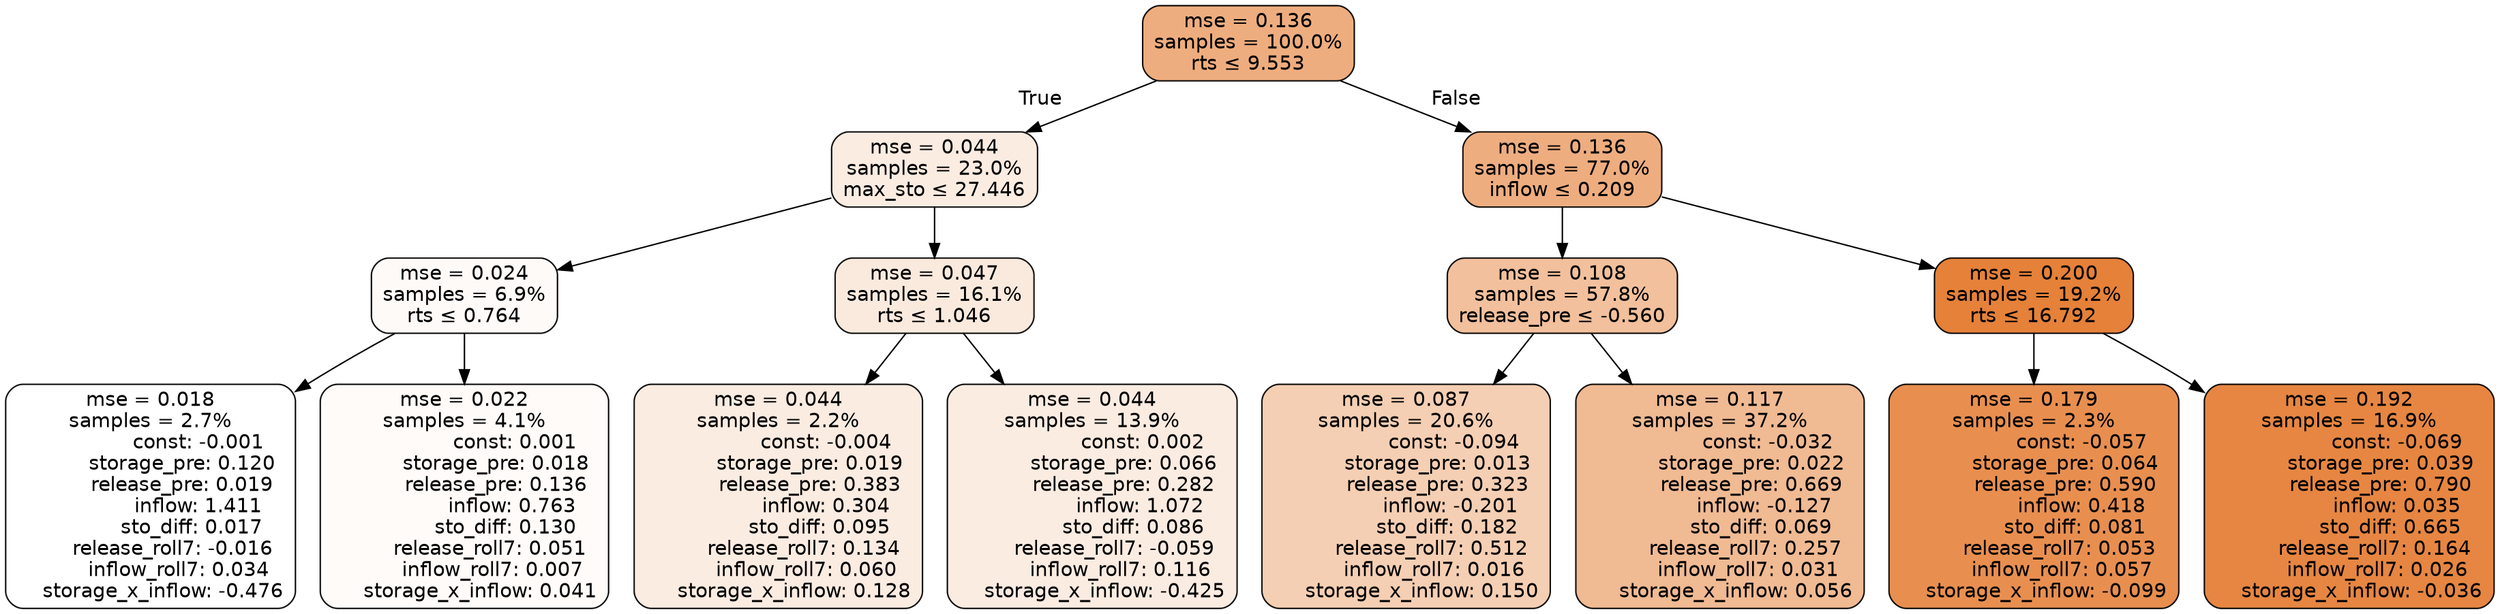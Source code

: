 digraph tree {
bgcolor="transparent"
node [shape=rectangle, style="filled, rounded", color="black", fontname=helvetica] ;
edge [fontname=helvetica] ;
	"0" [label="mse = 0.136
samples = 100.0%
rts &le; 9.553", fillcolor="#eead7e"]
	"1" [label="mse = 0.044
samples = 23.0%
max_sto &le; 27.446", fillcolor="#fbece2"]
	"2" [label="mse = 0.024
samples = 6.9%
rts &le; 0.764", fillcolor="#fefaf8"]
	"3" [label="mse = 0.018
samples = 2.7%
               const: -0.001
          storage_pre: 0.120
          release_pre: 0.019
               inflow: 1.411
             sto_diff: 0.017
       release_roll7: -0.016
         inflow_roll7: 0.034
    storage_x_inflow: -0.476", fillcolor="#ffffff"]
	"4" [label="mse = 0.022
samples = 4.1%
                const: 0.001
          storage_pre: 0.018
          release_pre: 0.136
               inflow: 0.763
             sto_diff: 0.130
        release_roll7: 0.051
         inflow_roll7: 0.007
     storage_x_inflow: 0.041", fillcolor="#fefbf9"]
	"5" [label="mse = 0.047
samples = 16.1%
rts &le; 1.046", fillcolor="#faeade"]
	"6" [label="mse = 0.044
samples = 2.2%
               const: -0.004
          storage_pre: 0.019
          release_pre: 0.383
               inflow: 0.304
             sto_diff: 0.095
        release_roll7: 0.134
         inflow_roll7: 0.060
     storage_x_inflow: 0.128", fillcolor="#fbece2"]
	"7" [label="mse = 0.044
samples = 13.9%
                const: 0.002
          storage_pre: 0.066
          release_pre: 0.282
               inflow: 1.072
             sto_diff: 0.086
       release_roll7: -0.059
         inflow_roll7: 0.116
    storage_x_inflow: -0.425", fillcolor="#fbece2"]
	"8" [label="mse = 0.136
samples = 77.0%
inflow &le; 0.209", fillcolor="#eead7f"]
	"9" [label="mse = 0.108
samples = 57.8%
release_pre &le; -0.560", fillcolor="#f2c09c"]
	"10" [label="mse = 0.087
samples = 20.6%
               const: -0.094
          storage_pre: 0.013
          release_pre: 0.323
              inflow: -0.201
             sto_diff: 0.182
        release_roll7: 0.512
         inflow_roll7: 0.016
     storage_x_inflow: 0.150", fillcolor="#f5cfb3"]
	"11" [label="mse = 0.117
samples = 37.2%
               const: -0.032
          storage_pre: 0.022
          release_pre: 0.669
              inflow: -0.127
             sto_diff: 0.069
        release_roll7: 0.257
         inflow_roll7: 0.031
     storage_x_inflow: 0.056", fillcolor="#f0ba93"]
	"12" [label="mse = 0.200
samples = 19.2%
rts &le; 16.792", fillcolor="#e58139"]
	"13" [label="mse = 0.179
samples = 2.3%
               const: -0.057
          storage_pre: 0.064
          release_pre: 0.590
               inflow: 0.418
             sto_diff: 0.081
        release_roll7: 0.053
         inflow_roll7: 0.057
    storage_x_inflow: -0.099", fillcolor="#e88f50"]
	"14" [label="mse = 0.192
samples = 16.9%
               const: -0.069
          storage_pre: 0.039
          release_pre: 0.790
               inflow: 0.035
             sto_diff: 0.665
        release_roll7: 0.164
         inflow_roll7: 0.026
    storage_x_inflow: -0.036", fillcolor="#e68642"]

	"0" -> "1" [labeldistance=2.5, labelangle=45, headlabel="True"]
	"1" -> "2"
	"2" -> "3"
	"2" -> "4"
	"1" -> "5"
	"5" -> "6"
	"5" -> "7"
	"0" -> "8" [labeldistance=2.5, labelangle=-45, headlabel="False"]
	"8" -> "9"
	"9" -> "10"
	"9" -> "11"
	"8" -> "12"
	"12" -> "13"
	"12" -> "14"
}